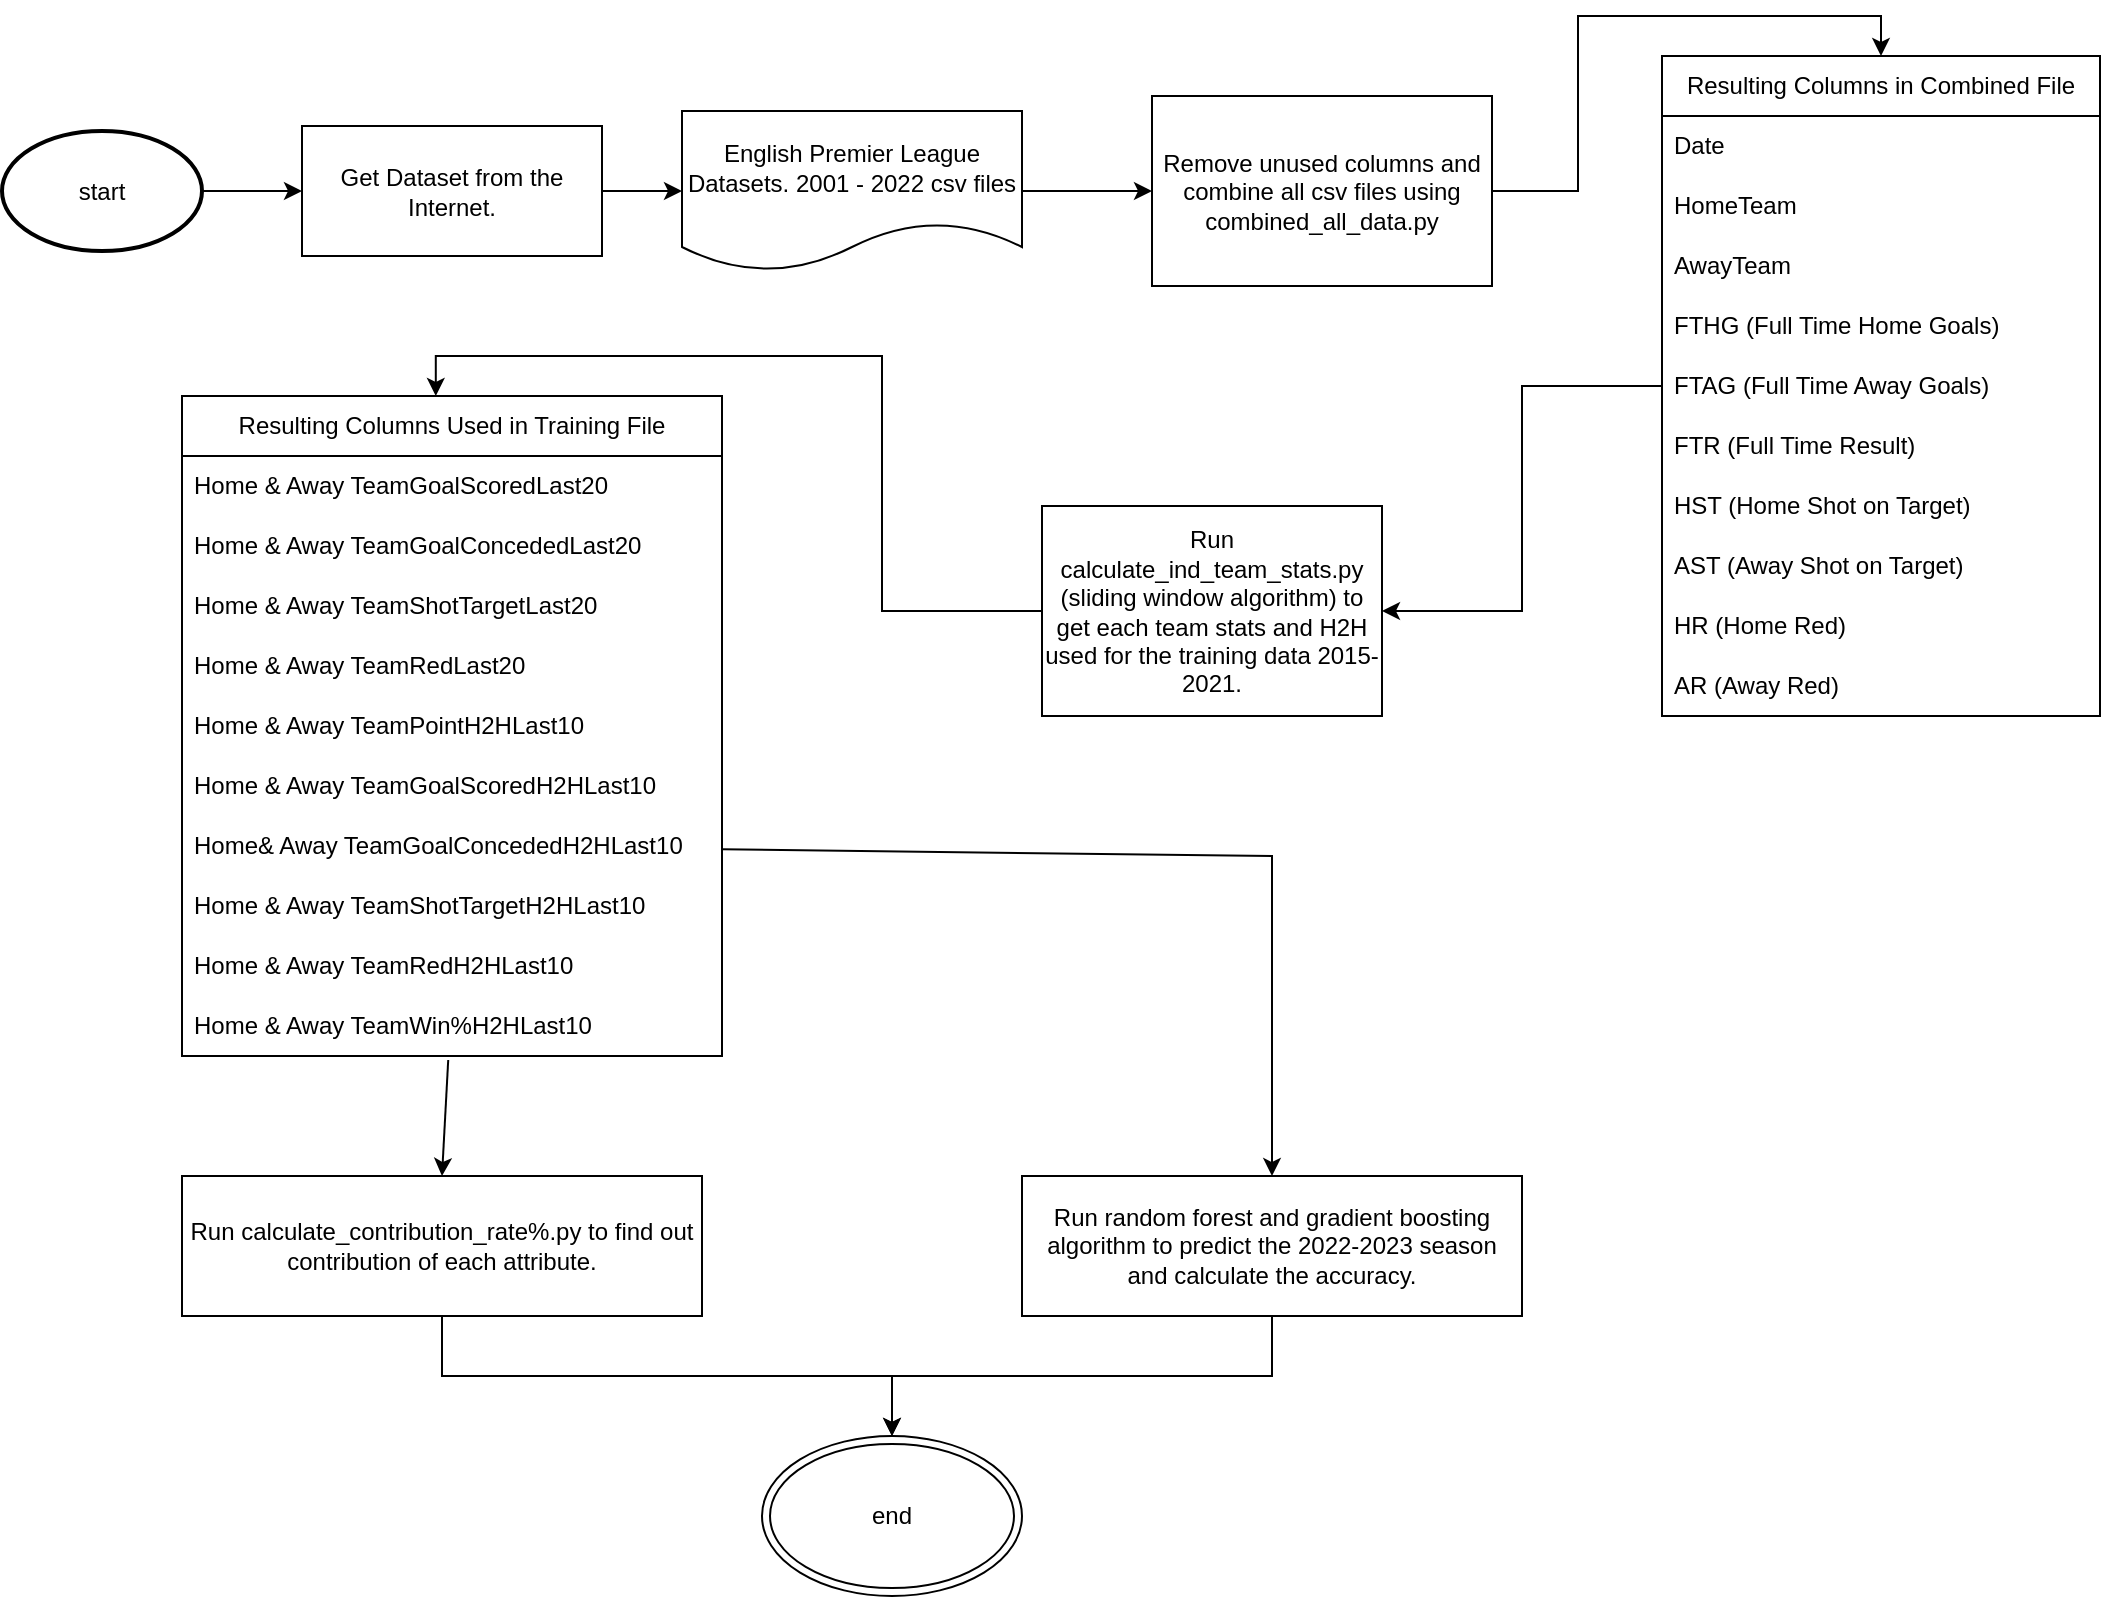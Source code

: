 <mxfile version="24.8.4">
  <diagram name="Page-1" id="KN65hLm4yYceDflaokGm">
    <mxGraphModel dx="1593" dy="820" grid="1" gridSize="10" guides="1" tooltips="1" connect="1" arrows="1" fold="1" page="1" pageScale="1" pageWidth="1100" pageHeight="850" math="0" shadow="0">
      <root>
        <mxCell id="0" />
        <mxCell id="1" parent="0" />
        <mxCell id="zFVZxi6Tb9LmwrEhL_wa-3" value="" style="endArrow=classic;html=1;rounded=0;entryX=0;entryY=0.5;entryDx=0;entryDy=0;exitX=1;exitY=0.5;exitDx=0;exitDy=0;exitPerimeter=0;" edge="1" parent="1" source="zFVZxi6Tb9LmwrEhL_wa-7" target="zFVZxi6Tb9LmwrEhL_wa-6">
          <mxGeometry width="50" height="50" relative="1" as="geometry">
            <mxPoint x="125" y="122.5" as="sourcePoint" />
            <mxPoint x="190" y="122.5" as="targetPoint" />
          </mxGeometry>
        </mxCell>
        <mxCell id="zFVZxi6Tb9LmwrEhL_wa-6" value="Get Dataset from the Internet." style="rounded=0;whiteSpace=wrap;html=1;" vertex="1" parent="1">
          <mxGeometry x="170" y="75" width="150" height="65" as="geometry" />
        </mxCell>
        <mxCell id="zFVZxi6Tb9LmwrEhL_wa-7" value="start" style="strokeWidth=2;html=1;shape=mxgraph.flowchart.start_1;whiteSpace=wrap;" vertex="1" parent="1">
          <mxGeometry x="20" y="77.5" width="100" height="60" as="geometry" />
        </mxCell>
        <mxCell id="zFVZxi6Tb9LmwrEhL_wa-13" value="" style="endArrow=classic;html=1;rounded=0;entryX=0;entryY=0.5;entryDx=0;entryDy=0;exitX=1;exitY=0.5;exitDx=0;exitDy=0;" edge="1" parent="1" source="zFVZxi6Tb9LmwrEhL_wa-6" target="zFVZxi6Tb9LmwrEhL_wa-16">
          <mxGeometry width="50" height="50" relative="1" as="geometry">
            <mxPoint x="320" y="132.5" as="sourcePoint" />
            <mxPoint x="360" y="122.5" as="targetPoint" />
          </mxGeometry>
        </mxCell>
        <mxCell id="zFVZxi6Tb9LmwrEhL_wa-23" style="edgeStyle=orthogonalEdgeStyle;rounded=0;orthogonalLoop=1;jettySize=auto;html=1;entryX=0;entryY=0.5;entryDx=0;entryDy=0;" edge="1" parent="1" source="zFVZxi6Tb9LmwrEhL_wa-16" target="zFVZxi6Tb9LmwrEhL_wa-19">
          <mxGeometry relative="1" as="geometry" />
        </mxCell>
        <mxCell id="zFVZxi6Tb9LmwrEhL_wa-16" value="English Premier League Datasets. 2001 - 2022 csv files" style="shape=document;whiteSpace=wrap;html=1;boundedLbl=1;" vertex="1" parent="1">
          <mxGeometry x="360" y="67.5" width="170" height="80" as="geometry" />
        </mxCell>
        <mxCell id="zFVZxi6Tb9LmwrEhL_wa-28" style="edgeStyle=orthogonalEdgeStyle;rounded=0;orthogonalLoop=1;jettySize=auto;html=1;entryX=0.5;entryY=0;entryDx=0;entryDy=0;" edge="1" parent="1" source="zFVZxi6Tb9LmwrEhL_wa-19" target="zFVZxi6Tb9LmwrEhL_wa-24">
          <mxGeometry relative="1" as="geometry">
            <Array as="points">
              <mxPoint x="808" y="108" />
              <mxPoint x="808" y="20" />
              <mxPoint x="960" y="20" />
            </Array>
          </mxGeometry>
        </mxCell>
        <mxCell id="zFVZxi6Tb9LmwrEhL_wa-19" value="Remove unused columns and combine all csv files using combined_all_data.py" style="rounded=0;whiteSpace=wrap;html=1;" vertex="1" parent="1">
          <mxGeometry x="595" y="60" width="170" height="95" as="geometry" />
        </mxCell>
        <mxCell id="zFVZxi6Tb9LmwrEhL_wa-24" value="Resulting Columns in Combined File" style="swimlane;fontStyle=0;childLayout=stackLayout;horizontal=1;startSize=30;horizontalStack=0;resizeParent=1;resizeParentMax=0;resizeLast=0;collapsible=1;marginBottom=0;whiteSpace=wrap;html=1;" vertex="1" parent="1">
          <mxGeometry x="850" y="40" width="219" height="330" as="geometry" />
        </mxCell>
        <mxCell id="zFVZxi6Tb9LmwrEhL_wa-25" value="Date" style="text;strokeColor=none;fillColor=none;align=left;verticalAlign=middle;spacingLeft=4;spacingRight=4;overflow=hidden;points=[[0,0.5],[1,0.5]];portConstraint=eastwest;rotatable=0;whiteSpace=wrap;html=1;" vertex="1" parent="zFVZxi6Tb9LmwrEhL_wa-24">
          <mxGeometry y="30" width="219" height="30" as="geometry" />
        </mxCell>
        <mxCell id="zFVZxi6Tb9LmwrEhL_wa-26" value="HomeTeam" style="text;strokeColor=none;fillColor=none;align=left;verticalAlign=middle;spacingLeft=4;spacingRight=4;overflow=hidden;points=[[0,0.5],[1,0.5]];portConstraint=eastwest;rotatable=0;whiteSpace=wrap;html=1;" vertex="1" parent="zFVZxi6Tb9LmwrEhL_wa-24">
          <mxGeometry y="60" width="219" height="30" as="geometry" />
        </mxCell>
        <mxCell id="zFVZxi6Tb9LmwrEhL_wa-27" value="AwayTeam" style="text;strokeColor=none;fillColor=none;align=left;verticalAlign=middle;spacingLeft=4;spacingRight=4;overflow=hidden;points=[[0,0.5],[1,0.5]];portConstraint=eastwest;rotatable=0;whiteSpace=wrap;html=1;" vertex="1" parent="zFVZxi6Tb9LmwrEhL_wa-24">
          <mxGeometry y="90" width="219" height="30" as="geometry" />
        </mxCell>
        <mxCell id="zFVZxi6Tb9LmwrEhL_wa-29" value="FTHG (Full Time Home Goals)" style="text;strokeColor=none;fillColor=none;align=left;verticalAlign=middle;spacingLeft=4;spacingRight=4;overflow=hidden;points=[[0,0.5],[1,0.5]];portConstraint=eastwest;rotatable=0;whiteSpace=wrap;html=1;" vertex="1" parent="zFVZxi6Tb9LmwrEhL_wa-24">
          <mxGeometry y="120" width="219" height="30" as="geometry" />
        </mxCell>
        <mxCell id="zFVZxi6Tb9LmwrEhL_wa-30" value="FTAG (Full Time Away Goals)" style="text;strokeColor=none;fillColor=none;align=left;verticalAlign=middle;spacingLeft=4;spacingRight=4;overflow=hidden;points=[[0,0.5],[1,0.5]];portConstraint=eastwest;rotatable=0;whiteSpace=wrap;html=1;" vertex="1" parent="zFVZxi6Tb9LmwrEhL_wa-24">
          <mxGeometry y="150" width="219" height="30" as="geometry" />
        </mxCell>
        <mxCell id="zFVZxi6Tb9LmwrEhL_wa-31" value="FTR (Full Time Result)" style="text;strokeColor=none;fillColor=none;align=left;verticalAlign=middle;spacingLeft=4;spacingRight=4;overflow=hidden;points=[[0,0.5],[1,0.5]];portConstraint=eastwest;rotatable=0;whiteSpace=wrap;html=1;" vertex="1" parent="zFVZxi6Tb9LmwrEhL_wa-24">
          <mxGeometry y="180" width="219" height="30" as="geometry" />
        </mxCell>
        <mxCell id="zFVZxi6Tb9LmwrEhL_wa-32" value="HST (Home Shot on Target)" style="text;strokeColor=none;fillColor=none;align=left;verticalAlign=middle;spacingLeft=4;spacingRight=4;overflow=hidden;points=[[0,0.5],[1,0.5]];portConstraint=eastwest;rotatable=0;whiteSpace=wrap;html=1;" vertex="1" parent="zFVZxi6Tb9LmwrEhL_wa-24">
          <mxGeometry y="210" width="219" height="30" as="geometry" />
        </mxCell>
        <mxCell id="zFVZxi6Tb9LmwrEhL_wa-33" value="AST (Away Shot on Target)" style="text;strokeColor=none;fillColor=none;align=left;verticalAlign=middle;spacingLeft=4;spacingRight=4;overflow=hidden;points=[[0,0.5],[1,0.5]];portConstraint=eastwest;rotatable=0;whiteSpace=wrap;html=1;" vertex="1" parent="zFVZxi6Tb9LmwrEhL_wa-24">
          <mxGeometry y="240" width="219" height="30" as="geometry" />
        </mxCell>
        <mxCell id="zFVZxi6Tb9LmwrEhL_wa-34" value="HR (Home Red)" style="text;strokeColor=none;fillColor=none;align=left;verticalAlign=middle;spacingLeft=4;spacingRight=4;overflow=hidden;points=[[0,0.5],[1,0.5]];portConstraint=eastwest;rotatable=0;whiteSpace=wrap;html=1;" vertex="1" parent="zFVZxi6Tb9LmwrEhL_wa-24">
          <mxGeometry y="270" width="219" height="30" as="geometry" />
        </mxCell>
        <mxCell id="zFVZxi6Tb9LmwrEhL_wa-35" value="AR (Away Red)" style="text;strokeColor=none;fillColor=none;align=left;verticalAlign=middle;spacingLeft=4;spacingRight=4;overflow=hidden;points=[[0,0.5],[1,0.5]];portConstraint=eastwest;rotatable=0;whiteSpace=wrap;html=1;" vertex="1" parent="zFVZxi6Tb9LmwrEhL_wa-24">
          <mxGeometry y="300" width="219" height="30" as="geometry" />
        </mxCell>
        <mxCell id="zFVZxi6Tb9LmwrEhL_wa-49" style="edgeStyle=orthogonalEdgeStyle;rounded=0;orthogonalLoop=1;jettySize=auto;html=1;entryX=0.47;entryY=0;entryDx=0;entryDy=0;entryPerimeter=0;" edge="1" parent="1" source="zFVZxi6Tb9LmwrEhL_wa-36" target="zFVZxi6Tb9LmwrEhL_wa-38">
          <mxGeometry relative="1" as="geometry" />
        </mxCell>
        <mxCell id="zFVZxi6Tb9LmwrEhL_wa-36" value="Run calculate_ind_team_stats.py (sliding window algorithm) to get each team stats and H2H used for the training data 2015-2021." style="rounded=0;whiteSpace=wrap;html=1;" vertex="1" parent="1">
          <mxGeometry x="540" y="265" width="170" height="105" as="geometry" />
        </mxCell>
        <mxCell id="zFVZxi6Tb9LmwrEhL_wa-37" style="edgeStyle=orthogonalEdgeStyle;rounded=0;orthogonalLoop=1;jettySize=auto;html=1;exitX=0;exitY=0.5;exitDx=0;exitDy=0;entryX=1;entryY=0.5;entryDx=0;entryDy=0;" edge="1" parent="1" source="zFVZxi6Tb9LmwrEhL_wa-30" target="zFVZxi6Tb9LmwrEhL_wa-36">
          <mxGeometry relative="1" as="geometry" />
        </mxCell>
        <mxCell id="zFVZxi6Tb9LmwrEhL_wa-38" value="Resulting Columns Used in Training File" style="swimlane;fontStyle=0;childLayout=stackLayout;horizontal=1;startSize=30;horizontalStack=0;resizeParent=1;resizeParentMax=0;resizeLast=0;collapsible=1;marginBottom=0;whiteSpace=wrap;html=1;" vertex="1" parent="1">
          <mxGeometry x="110" y="210" width="270" height="330" as="geometry" />
        </mxCell>
        <mxCell id="zFVZxi6Tb9LmwrEhL_wa-42" value="Home &amp;amp; Away TeamGoalScoredLast20" style="text;strokeColor=none;fillColor=none;align=left;verticalAlign=middle;spacingLeft=4;spacingRight=4;overflow=hidden;points=[[0,0.5],[1,0.5]];portConstraint=eastwest;rotatable=0;whiteSpace=wrap;html=1;" vertex="1" parent="zFVZxi6Tb9LmwrEhL_wa-38">
          <mxGeometry y="30" width="270" height="30" as="geometry" />
        </mxCell>
        <mxCell id="zFVZxi6Tb9LmwrEhL_wa-43" value="Home &amp;amp; Away TeamGoalConcededLast20" style="text;strokeColor=none;fillColor=none;align=left;verticalAlign=middle;spacingLeft=4;spacingRight=4;overflow=hidden;points=[[0,0.5],[1,0.5]];portConstraint=eastwest;rotatable=0;whiteSpace=wrap;html=1;" vertex="1" parent="zFVZxi6Tb9LmwrEhL_wa-38">
          <mxGeometry y="60" width="270" height="30" as="geometry" />
        </mxCell>
        <mxCell id="zFVZxi6Tb9LmwrEhL_wa-45" value="Home &amp;amp; Away TeamShotTargetLast20" style="text;strokeColor=none;fillColor=none;align=left;verticalAlign=middle;spacingLeft=4;spacingRight=4;overflow=hidden;points=[[0,0.5],[1,0.5]];portConstraint=eastwest;rotatable=0;whiteSpace=wrap;html=1;" vertex="1" parent="zFVZxi6Tb9LmwrEhL_wa-38">
          <mxGeometry y="90" width="270" height="30" as="geometry" />
        </mxCell>
        <mxCell id="zFVZxi6Tb9LmwrEhL_wa-46" value="Home &amp;amp; Away TeamRedLast20" style="text;strokeColor=none;fillColor=none;align=left;verticalAlign=middle;spacingLeft=4;spacingRight=4;overflow=hidden;points=[[0,0.5],[1,0.5]];portConstraint=eastwest;rotatable=0;whiteSpace=wrap;html=1;" vertex="1" parent="zFVZxi6Tb9LmwrEhL_wa-38">
          <mxGeometry y="120" width="270" height="30" as="geometry" />
        </mxCell>
        <mxCell id="zFVZxi6Tb9LmwrEhL_wa-47" value="Home &amp;amp; Away TeamPointH2HLast10" style="text;strokeColor=none;fillColor=none;align=left;verticalAlign=middle;spacingLeft=4;spacingRight=4;overflow=hidden;points=[[0,0.5],[1,0.5]];portConstraint=eastwest;rotatable=0;whiteSpace=wrap;html=1;" vertex="1" parent="zFVZxi6Tb9LmwrEhL_wa-38">
          <mxGeometry y="150" width="270" height="30" as="geometry" />
        </mxCell>
        <mxCell id="zFVZxi6Tb9LmwrEhL_wa-48" value="Home &amp;amp; Away TeamGoalScoredH2HLast10" style="text;strokeColor=none;fillColor=none;align=left;verticalAlign=middle;spacingLeft=4;spacingRight=4;overflow=hidden;points=[[0,0.5],[1,0.5]];portConstraint=eastwest;rotatable=0;whiteSpace=wrap;html=1;" vertex="1" parent="zFVZxi6Tb9LmwrEhL_wa-38">
          <mxGeometry y="180" width="270" height="30" as="geometry" />
        </mxCell>
        <mxCell id="zFVZxi6Tb9LmwrEhL_wa-50" value="Home&amp;amp; Away TeamGoalConcededH2HLast10" style="text;strokeColor=none;fillColor=none;align=left;verticalAlign=middle;spacingLeft=4;spacingRight=4;overflow=hidden;points=[[0,0.5],[1,0.5]];portConstraint=eastwest;rotatable=0;whiteSpace=wrap;html=1;" vertex="1" parent="zFVZxi6Tb9LmwrEhL_wa-38">
          <mxGeometry y="210" width="270" height="30" as="geometry" />
        </mxCell>
        <mxCell id="zFVZxi6Tb9LmwrEhL_wa-51" value="Home &amp;amp; Away TeamShotTargetH2HLast10" style="text;strokeColor=none;fillColor=none;align=left;verticalAlign=middle;spacingLeft=4;spacingRight=4;overflow=hidden;points=[[0,0.5],[1,0.5]];portConstraint=eastwest;rotatable=0;whiteSpace=wrap;html=1;" vertex="1" parent="zFVZxi6Tb9LmwrEhL_wa-38">
          <mxGeometry y="240" width="270" height="30" as="geometry" />
        </mxCell>
        <mxCell id="zFVZxi6Tb9LmwrEhL_wa-53" value="Home &amp;amp; Away TeamRedH2HLast10" style="text;strokeColor=none;fillColor=none;align=left;verticalAlign=middle;spacingLeft=4;spacingRight=4;overflow=hidden;points=[[0,0.5],[1,0.5]];portConstraint=eastwest;rotatable=0;whiteSpace=wrap;html=1;" vertex="1" parent="zFVZxi6Tb9LmwrEhL_wa-38">
          <mxGeometry y="270" width="270" height="30" as="geometry" />
        </mxCell>
        <mxCell id="zFVZxi6Tb9LmwrEhL_wa-52" value="Home &amp;amp; Away TeamWin%H2HLast10" style="text;strokeColor=none;fillColor=none;align=left;verticalAlign=middle;spacingLeft=4;spacingRight=4;overflow=hidden;points=[[0,0.5],[1,0.5]];portConstraint=eastwest;rotatable=0;whiteSpace=wrap;html=1;" vertex="1" parent="zFVZxi6Tb9LmwrEhL_wa-38">
          <mxGeometry y="300" width="270" height="30" as="geometry" />
        </mxCell>
        <mxCell id="zFVZxi6Tb9LmwrEhL_wa-54" value="" style="endArrow=classic;html=1;rounded=0;exitX=0.493;exitY=1.067;exitDx=0;exitDy=0;exitPerimeter=0;entryX=0.5;entryY=0;entryDx=0;entryDy=0;" edge="1" parent="1" source="zFVZxi6Tb9LmwrEhL_wa-52" target="zFVZxi6Tb9LmwrEhL_wa-55">
          <mxGeometry width="50" height="50" relative="1" as="geometry">
            <mxPoint x="510" y="520" as="sourcePoint" />
            <mxPoint x="240" y="640" as="targetPoint" />
          </mxGeometry>
        </mxCell>
        <mxCell id="zFVZxi6Tb9LmwrEhL_wa-57" style="edgeStyle=orthogonalEdgeStyle;rounded=0;orthogonalLoop=1;jettySize=auto;html=1;exitX=0.5;exitY=1;exitDx=0;exitDy=0;entryX=0.5;entryY=0;entryDx=0;entryDy=0;" edge="1" parent="1" source="zFVZxi6Tb9LmwrEhL_wa-55" target="zFVZxi6Tb9LmwrEhL_wa-56">
          <mxGeometry relative="1" as="geometry" />
        </mxCell>
        <mxCell id="zFVZxi6Tb9LmwrEhL_wa-55" value="Run calculate_contribution_rate%.py to find out contribution of each attribute." style="rounded=0;whiteSpace=wrap;html=1;" vertex="1" parent="1">
          <mxGeometry x="110" y="600" width="260" height="70" as="geometry" />
        </mxCell>
        <mxCell id="zFVZxi6Tb9LmwrEhL_wa-56" value="end" style="ellipse;shape=doubleEllipse;whiteSpace=wrap;html=1;" vertex="1" parent="1">
          <mxGeometry x="400" y="730" width="130" height="80" as="geometry" />
        </mxCell>
        <mxCell id="zFVZxi6Tb9LmwrEhL_wa-63" style="edgeStyle=orthogonalEdgeStyle;rounded=0;orthogonalLoop=1;jettySize=auto;html=1;entryX=0.5;entryY=0;entryDx=0;entryDy=0;" edge="1" parent="1" source="zFVZxi6Tb9LmwrEhL_wa-59" target="zFVZxi6Tb9LmwrEhL_wa-56">
          <mxGeometry relative="1" as="geometry" />
        </mxCell>
        <mxCell id="zFVZxi6Tb9LmwrEhL_wa-59" value="Run random forest and gradient boosting algorithm to predict the 2022-2023 season and calculate the accuracy." style="rounded=0;whiteSpace=wrap;html=1;" vertex="1" parent="1">
          <mxGeometry x="530" y="600" width="250" height="70" as="geometry" />
        </mxCell>
        <mxCell id="zFVZxi6Tb9LmwrEhL_wa-61" value="" style="endArrow=classic;html=1;rounded=0;entryX=0.5;entryY=0;entryDx=0;entryDy=0;" edge="1" parent="1" source="zFVZxi6Tb9LmwrEhL_wa-50" target="zFVZxi6Tb9LmwrEhL_wa-59">
          <mxGeometry width="50" height="50" relative="1" as="geometry">
            <mxPoint x="410" y="560" as="sourcePoint" />
            <mxPoint x="460" y="510" as="targetPoint" />
            <Array as="points">
              <mxPoint x="655" y="440" />
            </Array>
          </mxGeometry>
        </mxCell>
      </root>
    </mxGraphModel>
  </diagram>
</mxfile>
